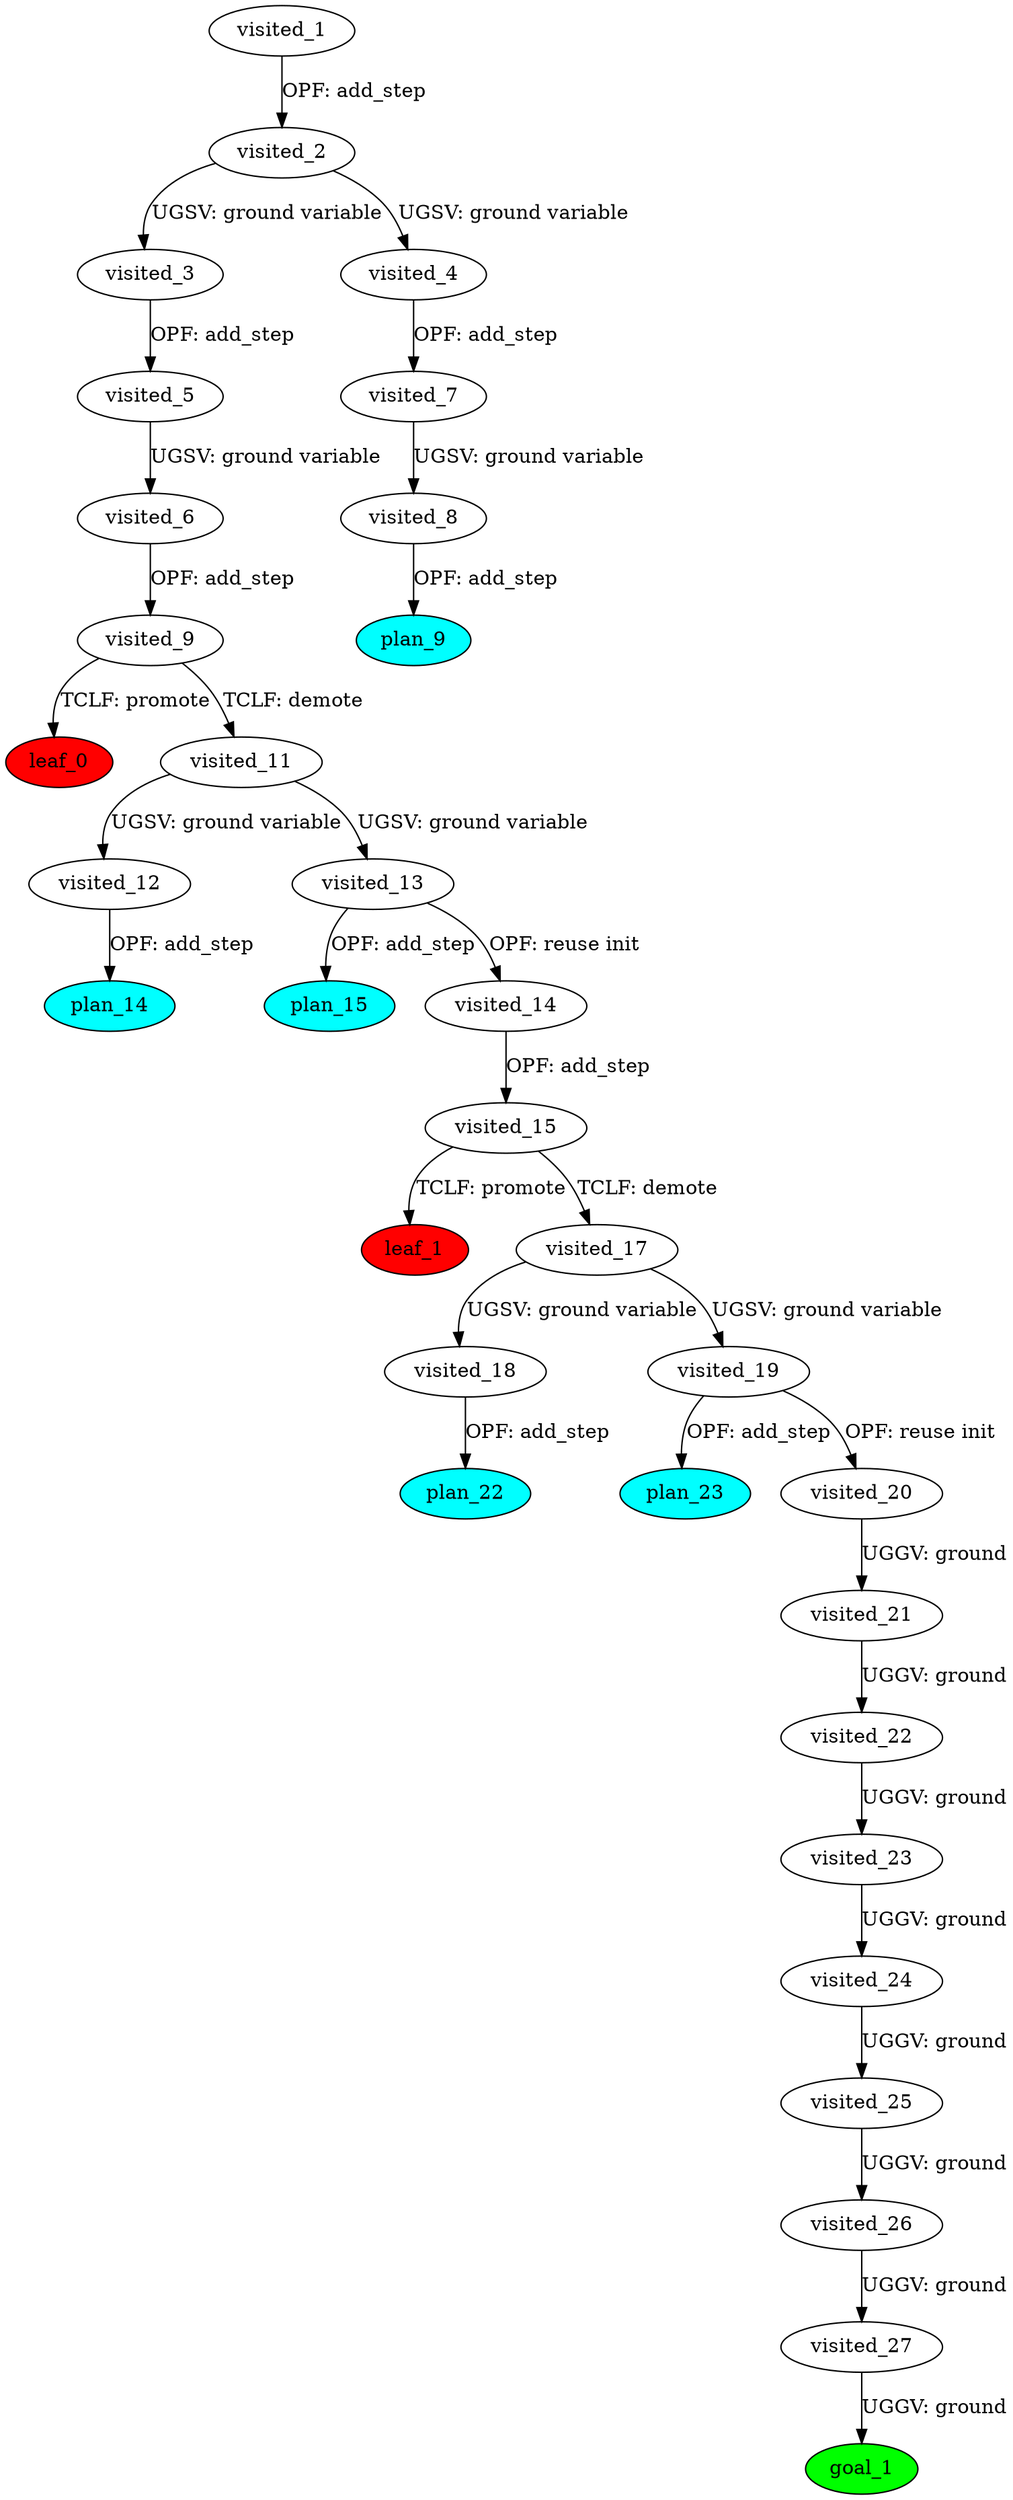 digraph {
	"7f9131c2-d67a-f5b3-4e72-f8567d0b4da8" [label=plan_0 fillcolor=cyan style=filled]
	"7f9131c2-d67a-f5b3-4e72-f8567d0b4da8" [label=visited_1 fillcolor=white style=filled]
	"b969150e-53da-5675-0570-62c3908d8427" [label=plan_1 fillcolor=cyan style=filled]
	"7f9131c2-d67a-f5b3-4e72-f8567d0b4da8" -> "b969150e-53da-5675-0570-62c3908d8427" [label="OPF: add_step"]
	"b969150e-53da-5675-0570-62c3908d8427" [label=visited_2 fillcolor=white style=filled]
	"f09dd007-6d0f-b267-13b3-f64549bbafb5" [label=plan_2 fillcolor=cyan style=filled]
	"b969150e-53da-5675-0570-62c3908d8427" -> "f09dd007-6d0f-b267-13b3-f64549bbafb5" [label="UGSV: ground variable"]
	"98c9a885-1723-7eb9-1848-0ab5a2acb218" [label=plan_3 fillcolor=cyan style=filled]
	"b969150e-53da-5675-0570-62c3908d8427" -> "98c9a885-1723-7eb9-1848-0ab5a2acb218" [label="UGSV: ground variable"]
	"f09dd007-6d0f-b267-13b3-f64549bbafb5" [label=visited_3 fillcolor=white style=filled]
	"090513a7-44f7-f400-dca1-43cf58a909e7" [label=plan_4 fillcolor=cyan style=filled]
	"f09dd007-6d0f-b267-13b3-f64549bbafb5" -> "090513a7-44f7-f400-dca1-43cf58a909e7" [label="OPF: add_step"]
	"98c9a885-1723-7eb9-1848-0ab5a2acb218" [label=visited_4 fillcolor=white style=filled]
	"1e24dc76-d259-9dbb-aaf1-2808f5c44e8c" [label=plan_5 fillcolor=cyan style=filled]
	"98c9a885-1723-7eb9-1848-0ab5a2acb218" -> "1e24dc76-d259-9dbb-aaf1-2808f5c44e8c" [label="OPF: add_step"]
	"090513a7-44f7-f400-dca1-43cf58a909e7" [label=visited_5 fillcolor=white style=filled]
	"2cc3d4d3-6cb3-c944-1f8f-b24b6dcd9f21" [label=plan_6 fillcolor=cyan style=filled]
	"090513a7-44f7-f400-dca1-43cf58a909e7" -> "2cc3d4d3-6cb3-c944-1f8f-b24b6dcd9f21" [label="UGSV: ground variable"]
	"2cc3d4d3-6cb3-c944-1f8f-b24b6dcd9f21" [label=visited_6 fillcolor=white style=filled]
	"1788a7f6-42de-5fd0-f705-534af53dbf59" [label=plan_7 fillcolor=cyan style=filled]
	"2cc3d4d3-6cb3-c944-1f8f-b24b6dcd9f21" -> "1788a7f6-42de-5fd0-f705-534af53dbf59" [label="OPF: add_step"]
	"1e24dc76-d259-9dbb-aaf1-2808f5c44e8c" [label=visited_7 fillcolor=white style=filled]
	"1ca7a9b0-42ca-9ade-7b2c-88c0e5795c1c" [label=plan_8 fillcolor=cyan style=filled]
	"1e24dc76-d259-9dbb-aaf1-2808f5c44e8c" -> "1ca7a9b0-42ca-9ade-7b2c-88c0e5795c1c" [label="UGSV: ground variable"]
	"1ca7a9b0-42ca-9ade-7b2c-88c0e5795c1c" [label=visited_8 fillcolor=white style=filled]
	"9dcf3c3f-b57b-1170-9e1b-eb1310c4f8c6" [label=plan_9 fillcolor=cyan style=filled]
	"1ca7a9b0-42ca-9ade-7b2c-88c0e5795c1c" -> "9dcf3c3f-b57b-1170-9e1b-eb1310c4f8c6" [label="OPF: add_step"]
	"1788a7f6-42de-5fd0-f705-534af53dbf59" [label=visited_9 fillcolor=white style=filled]
	"b4c52729-f7bf-1e41-ccfc-6b839b987781" [label=plan_10 fillcolor=cyan style=filled]
	"1788a7f6-42de-5fd0-f705-534af53dbf59" -> "b4c52729-f7bf-1e41-ccfc-6b839b987781" [label="TCLF: promote"]
	"4b9e3f05-6537-b371-3946-db2b9b5c5334" [label=plan_11 fillcolor=cyan style=filled]
	"1788a7f6-42de-5fd0-f705-534af53dbf59" -> "4b9e3f05-6537-b371-3946-db2b9b5c5334" [label="TCLF: demote"]
	"b4c52729-f7bf-1e41-ccfc-6b839b987781" [label=visited_10 fillcolor=white style=filled]
	"b4c52729-f7bf-1e41-ccfc-6b839b987781" [label=leaf_0 fillcolor=red style=filled]
	"4b9e3f05-6537-b371-3946-db2b9b5c5334" [label=visited_11 fillcolor=white style=filled]
	"7d127ea6-2ea0-658f-c8a0-bb98abe1420c" [label=plan_12 fillcolor=cyan style=filled]
	"4b9e3f05-6537-b371-3946-db2b9b5c5334" -> "7d127ea6-2ea0-658f-c8a0-bb98abe1420c" [label="UGSV: ground variable"]
	"5925fb80-95c0-abac-75d8-556235faa0f9" [label=plan_13 fillcolor=cyan style=filled]
	"4b9e3f05-6537-b371-3946-db2b9b5c5334" -> "5925fb80-95c0-abac-75d8-556235faa0f9" [label="UGSV: ground variable"]
	"7d127ea6-2ea0-658f-c8a0-bb98abe1420c" [label=visited_12 fillcolor=white style=filled]
	"85442cb3-38f7-87f4-2622-61d9742e4d92" [label=plan_14 fillcolor=cyan style=filled]
	"7d127ea6-2ea0-658f-c8a0-bb98abe1420c" -> "85442cb3-38f7-87f4-2622-61d9742e4d92" [label="OPF: add_step"]
	"5925fb80-95c0-abac-75d8-556235faa0f9" [label=visited_13 fillcolor=white style=filled]
	"f96ebcc7-67ae-73db-4298-21d9de531e47" [label=plan_15 fillcolor=cyan style=filled]
	"5925fb80-95c0-abac-75d8-556235faa0f9" -> "f96ebcc7-67ae-73db-4298-21d9de531e47" [label="OPF: add_step"]
	"79799b18-ce2a-1bae-dc2f-ef74b430f524" [label=plan_16 fillcolor=cyan style=filled]
	"5925fb80-95c0-abac-75d8-556235faa0f9" -> "79799b18-ce2a-1bae-dc2f-ef74b430f524" [label="OPF: reuse init"]
	"79799b18-ce2a-1bae-dc2f-ef74b430f524" [label=visited_14 fillcolor=white style=filled]
	"c1c3c7e5-c4a4-8c8d-f0ed-dc230f29fdde" [label=plan_17 fillcolor=cyan style=filled]
	"79799b18-ce2a-1bae-dc2f-ef74b430f524" -> "c1c3c7e5-c4a4-8c8d-f0ed-dc230f29fdde" [label="OPF: add_step"]
	"c1c3c7e5-c4a4-8c8d-f0ed-dc230f29fdde" [label=visited_15 fillcolor=white style=filled]
	"fed9fcf2-9e05-77f6-01ab-89d8840fb04b" [label=plan_18 fillcolor=cyan style=filled]
	"c1c3c7e5-c4a4-8c8d-f0ed-dc230f29fdde" -> "fed9fcf2-9e05-77f6-01ab-89d8840fb04b" [label="TCLF: promote"]
	"724584ac-358a-36cb-9897-3498cf4908de" [label=plan_19 fillcolor=cyan style=filled]
	"c1c3c7e5-c4a4-8c8d-f0ed-dc230f29fdde" -> "724584ac-358a-36cb-9897-3498cf4908de" [label="TCLF: demote"]
	"fed9fcf2-9e05-77f6-01ab-89d8840fb04b" [label=visited_16 fillcolor=white style=filled]
	"fed9fcf2-9e05-77f6-01ab-89d8840fb04b" [label=leaf_1 fillcolor=red style=filled]
	"724584ac-358a-36cb-9897-3498cf4908de" [label=visited_17 fillcolor=white style=filled]
	"9fe57596-1b51-4fc4-5f54-0fc9114ea4fa" [label=plan_20 fillcolor=cyan style=filled]
	"724584ac-358a-36cb-9897-3498cf4908de" -> "9fe57596-1b51-4fc4-5f54-0fc9114ea4fa" [label="UGSV: ground variable"]
	"72fac996-ece7-8c56-1313-495a3b5cd2cd" [label=plan_21 fillcolor=cyan style=filled]
	"724584ac-358a-36cb-9897-3498cf4908de" -> "72fac996-ece7-8c56-1313-495a3b5cd2cd" [label="UGSV: ground variable"]
	"9fe57596-1b51-4fc4-5f54-0fc9114ea4fa" [label=visited_18 fillcolor=white style=filled]
	"451be473-4d35-6704-8b1f-f501d7aace8c" [label=plan_22 fillcolor=cyan style=filled]
	"9fe57596-1b51-4fc4-5f54-0fc9114ea4fa" -> "451be473-4d35-6704-8b1f-f501d7aace8c" [label="OPF: add_step"]
	"72fac996-ece7-8c56-1313-495a3b5cd2cd" [label=visited_19 fillcolor=white style=filled]
	"7cffc3db-db37-e876-708b-042f07fafcfa" [label=plan_23 fillcolor=cyan style=filled]
	"72fac996-ece7-8c56-1313-495a3b5cd2cd" -> "7cffc3db-db37-e876-708b-042f07fafcfa" [label="OPF: add_step"]
	"ce542fef-0ed6-653b-526f-53f3fe100cc5" [label=plan_24 fillcolor=cyan style=filled]
	"72fac996-ece7-8c56-1313-495a3b5cd2cd" -> "ce542fef-0ed6-653b-526f-53f3fe100cc5" [label="OPF: reuse init"]
	"ce542fef-0ed6-653b-526f-53f3fe100cc5" [label=visited_20 fillcolor=white style=filled]
	"e9237553-baaa-3abf-22e3-572cee33f27a" [label=plan_25 fillcolor=cyan style=filled]
	"ce542fef-0ed6-653b-526f-53f3fe100cc5" -> "e9237553-baaa-3abf-22e3-572cee33f27a" [label="UGGV: ground"]
	"e9237553-baaa-3abf-22e3-572cee33f27a" [label=visited_21 fillcolor=white style=filled]
	"7b32dba4-7dfd-da7f-47c3-de2188f1faaf" [label=plan_26 fillcolor=cyan style=filled]
	"e9237553-baaa-3abf-22e3-572cee33f27a" -> "7b32dba4-7dfd-da7f-47c3-de2188f1faaf" [label="UGGV: ground"]
	"7b32dba4-7dfd-da7f-47c3-de2188f1faaf" [label=visited_22 fillcolor=white style=filled]
	"c38632fe-8da7-4495-f9ac-5e1697706f7c" [label=plan_27 fillcolor=cyan style=filled]
	"7b32dba4-7dfd-da7f-47c3-de2188f1faaf" -> "c38632fe-8da7-4495-f9ac-5e1697706f7c" [label="UGGV: ground"]
	"c38632fe-8da7-4495-f9ac-5e1697706f7c" [label=visited_23 fillcolor=white style=filled]
	"83f43790-5732-4b44-f626-bf8c2a7d0558" [label=plan_28 fillcolor=cyan style=filled]
	"c38632fe-8da7-4495-f9ac-5e1697706f7c" -> "83f43790-5732-4b44-f626-bf8c2a7d0558" [label="UGGV: ground"]
	"83f43790-5732-4b44-f626-bf8c2a7d0558" [label=visited_24 fillcolor=white style=filled]
	"381c4c97-5aa6-bcdb-bc7f-8a4b7c7ff8af" [label=plan_29 fillcolor=cyan style=filled]
	"83f43790-5732-4b44-f626-bf8c2a7d0558" -> "381c4c97-5aa6-bcdb-bc7f-8a4b7c7ff8af" [label="UGGV: ground"]
	"381c4c97-5aa6-bcdb-bc7f-8a4b7c7ff8af" [label=visited_25 fillcolor=white style=filled]
	"5f004cfb-fdfa-85c1-11f5-691a76e9403f" [label=plan_30 fillcolor=cyan style=filled]
	"381c4c97-5aa6-bcdb-bc7f-8a4b7c7ff8af" -> "5f004cfb-fdfa-85c1-11f5-691a76e9403f" [label="UGGV: ground"]
	"5f004cfb-fdfa-85c1-11f5-691a76e9403f" [label=visited_26 fillcolor=white style=filled]
	"19ae3c1f-4b77-2a2e-c528-30b86d1962b3" [label=plan_31 fillcolor=cyan style=filled]
	"5f004cfb-fdfa-85c1-11f5-691a76e9403f" -> "19ae3c1f-4b77-2a2e-c528-30b86d1962b3" [label="UGGV: ground"]
	"19ae3c1f-4b77-2a2e-c528-30b86d1962b3" [label=visited_27 fillcolor=white style=filled]
	"ce8e69e4-d98e-a00e-e25e-54d9523565e0" [label=plan_32 fillcolor=cyan style=filled]
	"19ae3c1f-4b77-2a2e-c528-30b86d1962b3" -> "ce8e69e4-d98e-a00e-e25e-54d9523565e0" [label="UGGV: ground"]
	"ce8e69e4-d98e-a00e-e25e-54d9523565e0" [label=visited_28 fillcolor=white style=filled]
	"ce8e69e4-d98e-a00e-e25e-54d9523565e0" [label=goal_1 fillcolor=green style=filled]
}
